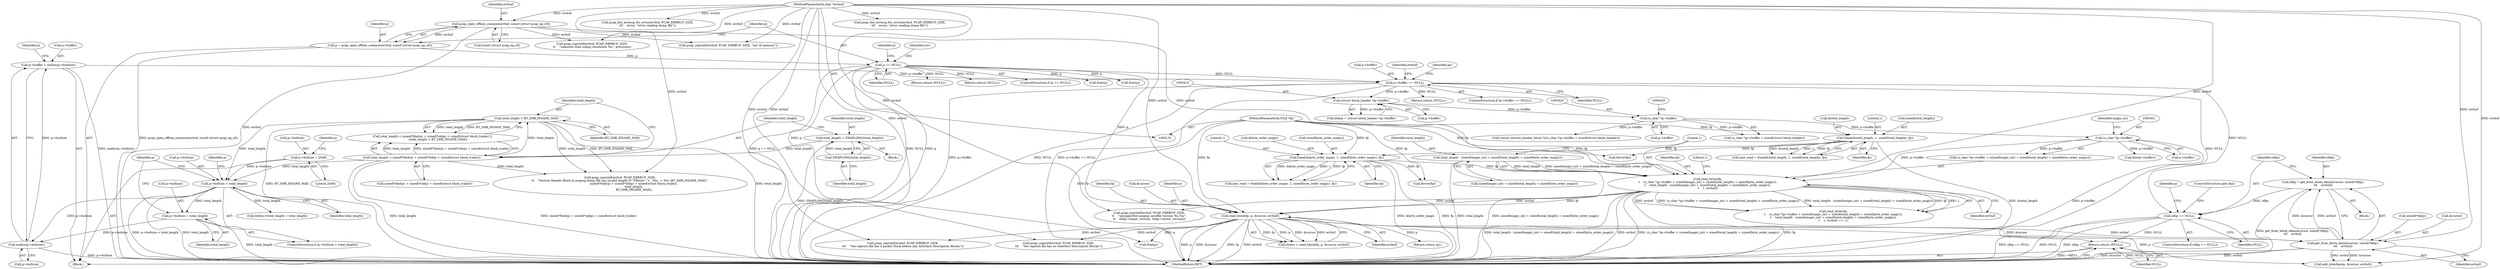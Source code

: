 digraph "0_libpcap_87d6bef033062f969e70fa40c43dfd945d5a20ab@pointer" {
"1000587" [label="(Call,idbp == NULL)"];
"1000577" [label="(Call,idbp = get_from_block_data(&cursor, sizeof(*idbp),\n\t\t\t    errbuf))"];
"1000579" [label="(Call,get_from_block_data(&cursor, sizeof(*idbp),\n\t\t\t    errbuf))"];
"1000549" [label="(Call,read_block(fp, p, &cursor, errbuf))"];
"1000447" [label="(Call,read_bytes(fp,\n\t    (u_char *)p->buffer + (sizeof(magic_int) + sizeof(total_length) + sizeof(byte_order_magic)),\n\t    total_length - (sizeof(magic_int) + sizeof(total_length) + sizeof(byte_order_magic)),\n\t    1, errbuf))"];
"1000205" [label="(Call,fread(&byte_order_magic, 1, sizeof(byte_order_magic), fp))"];
"1000173" [label="(Call,fread(&total_length, 1, sizeof(total_length), fp))"];
"1000134" [label="(MethodParameterIn,FILE *fp)"];
"1000450" [label="(Call,(u_char *)p->buffer)"];
"1000423" [label="(Call,(u_char *)p->buffer)"];
"1000413" [label="(Call,(struct block_header *)p->buffer)"];
"1000388" [label="(Call,p->buffer == NULL)"];
"1000379" [label="(Call,p->buffer = malloc(p->bufsize))"];
"1000383" [label="(Call,malloc(p->bufsize))"];
"1000374" [label="(Call,p->bufsize = total_length)"];
"1000369" [label="(Call,p->bufsize < total_length)"];
"1000363" [label="(Call,p->bufsize = 2048)"];
"1000272" [label="(Call,total_length > BT_SHB_INSANE_MAX)"];
"1000260" [label="(Call,total_length < sizeof(*bhdrp) + sizeof(*shbp) + sizeof(struct block_trailer))"];
"1000254" [label="(Call,total_length = SWAPLONG(total_length))"];
"1000256" [label="(Call,SWAPLONG(total_length))"];
"1000305" [label="(Call,p == NULL)"];
"1000298" [label="(Call,p = pcap_open_offline_common(errbuf, sizeof (struct pcap_ng_sf)))"];
"1000300" [label="(Call,pcap_open_offline_common(errbuf, sizeof (struct pcap_ng_sf)))"];
"1000136" [label="(MethodParameterIn,char *errbuf)"];
"1000463" [label="(Call,total_length - (sizeof(magic_int) + sizeof(total_length) + sizeof(byte_order_magic)))"];
"1000707" [label="(Return,return (NULL);)"];
"1000708" [label="(Identifier,NULL)"];
"1000473" [label="(Literal,1)"];
"1000222" [label="(Call,pcap_fmt_errmsg_for_errno(errbuf, PCAP_ERRBUF_SIZE,\n\t\t\t    errno, \"error reading dump file\"))"];
"1000549" [label="(Call,read_block(fp, p, &cursor, errbuf))"];
"1000273" [label="(Identifier,total_length)"];
"1000364" [label="(Call,p->bufsize)"];
"1000354" [label="(Return,return (NULL);)"];
"1000709" [label="(MethodReturn,RET)"];
"1000373" [label="(Identifier,total_length)"];
"1000425" [label="(Call,p->buffer)"];
"1000381" [label="(Identifier,p)"];
"1000371" [label="(Identifier,p)"];
"1000262" [label="(Call,sizeof(*bhdrp) + sizeof(*shbp) + sizeof(struct block_trailer))"];
"1000205" [label="(Call,fread(&byte_order_magic, 1, sizeof(byte_order_magic), fp))"];
"1000219" [label="(Call,ferror(fp))"];
"1000369" [label="(Call,p->bufsize < total_length)"];
"1000446" [label="(Call,read_bytes(fp,\n\t    (u_char *)p->buffer + (sizeof(magic_int) + sizeof(total_length) + sizeof(byte_order_magic)),\n\t    total_length - (sizeof(magic_int) + sizeof(total_length) + sizeof(byte_order_magic)),\n\t    1, errbuf) == -1)"];
"1000257" [label="(Identifier,total_length)"];
"1000302" [label="(Call,sizeof (struct pcap_ng_sf))"];
"1000585" [label="(Identifier,errbuf)"];
"1000208" [label="(Literal,1)"];
"1000701" [label="(Call,free(p))"];
"1000300" [label="(Call,pcap_open_offline_common(errbuf, sizeof (struct pcap_ng_sf)))"];
"1000134" [label="(MethodParameterIn,FILE *fp)"];
"1000624" [label="(Call,pcap_snprintf(errbuf, PCAP_ERRBUF_SIZE,\n\t\t\t    \"the capture file has a packet block before any Interface Description Blocks\"))"];
"1000587" [label="(Call,idbp == NULL)"];
"1000363" [label="(Call,p->bufsize = 2048)"];
"1000513" [label="(Call,pcap_snprintf(errbuf, PCAP_ERRBUF_SIZE,\n\t\t    \"unsupported pcapng savefile version %u.%u\",\n\t\t    shbp->major_version, shbp->minor_version))"];
"1000560" [label="(Call,pcap_snprintf(errbuf, PCAP_ERRBUF_SIZE,\n\t\t\t    \"the capture file has no Interface Description Blocks\"))"];
"1000311" [label="(Identifier,err)"];
"1000211" [label="(Identifier,fp)"];
"1000435" [label="(Call,bhdrp->total_length = total_length)"];
"1000256" [label="(Call,SWAPLONG(total_length))"];
"1000413" [label="(Call,(struct block_header *)p->buffer)"];
"1000697" [label="(Call,free(p->buffer))"];
"1000304" [label="(ControlStructure,if (p == NULL))"];
"1000374" [label="(Call,p->bufsize = total_length)"];
"1000547" [label="(Call,status = read_block(fp, p, &cursor, errbuf))"];
"1000390" [label="(Identifier,p)"];
"1000368" [label="(ControlStructure,if (p->bufsize < total_length))"];
"1000375" [label="(Call,p->bufsize)"];
"1000448" [label="(Identifier,fp)"];
"1000582" [label="(Call,sizeof(*idbp))"];
"1000457" [label="(Identifier,magic_int)"];
"1000239" [label="(Block,)"];
"1000415" [label="(Call,p->buffer)"];
"1000590" [label="(ControlStructure,goto fail;)"];
"1000579" [label="(Call,get_from_block_data(&cursor, sizeof(*idbp),\n\t\t\t    errbuf))"];
"1000388" [label="(Call,p->buffer == NULL)"];
"1000255" [label="(Identifier,total_length)"];
"1000404" [label="(Return,return (NULL);)"];
"1000450" [label="(Call,(u_char *)p->buffer)"];
"1000343" [label="(Call,pcap_snprintf(errbuf, PCAP_ERRBUF_SIZE,\n\t\t    \"unknown time stamp resolution %u\", precision))"];
"1000380" [label="(Call,p->buffer)"];
"1000348" [label="(Call,free(p))"];
"1000384" [label="(Call,p->bufsize)"];
"1000387" [label="(ControlStructure,if (p->buffer == NULL))"];
"1000465" [label="(Call,sizeof(magic_int) + sizeof(total_length) + sizeof(byte_order_magic))"];
"1000370" [label="(Call,p->bufsize)"];
"1000274" [label="(Identifier,BT_SHB_INSANE_MAX)"];
"1000276" [label="(Call,pcap_snprintf(errbuf, PCAP_ERRBUF_SIZE,\n\t\t    \"Section Header Block in pcapng dump file has invalid length %\" PRIsize \" < _%lu_ < %lu (BT_SHB_INSANE_MAX)\",\n                              sizeof(*bhdrp) + sizeof(*shbp) + sizeof(struct block_trailer),\n                              total_length,\n                              BT_SHB_INSANE_MAX))"];
"1000171" [label="(Call,amt_read = fread(&total_length, 1, sizeof(total_length), fp))"];
"1000395" [label="(Identifier,errbuf)"];
"1000580" [label="(Call,&cursor)"];
"1000554" [label="(Identifier,errbuf)"];
"1000394" [label="(Call,pcap_snprintf(errbuf, PCAP_ERRBUF_SIZE, \"out of memory\"))"];
"1000317" [label="(Identifier,p)"];
"1000177" [label="(Call,sizeof(total_length))"];
"1000463" [label="(Call,total_length - (sizeof(magic_int) + sizeof(total_length) + sizeof(byte_order_magic)))"];
"1000306" [label="(Identifier,p)"];
"1000578" [label="(Identifier,idbp)"];
"1000452" [label="(Call,p->buffer)"];
"1000423" [label="(Call,(u_char *)p->buffer)"];
"1000411" [label="(Call,bhdrp = (struct block_header *)p->buffer)"];
"1000398" [label="(Call,free(p))"];
"1000254" [label="(Call,total_length = SWAPLONG(total_length))"];
"1000190" [label="(Call,pcap_fmt_errmsg_for_errno(errbuf, PCAP_ERRBUF_SIZE,\n\t\t\t    errno, \"error reading dump file\"))"];
"1000614" [label="(Call,add_interface(p, &cursor, errbuf))"];
"1000550" [label="(Identifier,fp)"];
"1000301" [label="(Identifier,errbuf)"];
"1000174" [label="(Call,&total_length)"];
"1000588" [label="(Identifier,idbp)"];
"1000449" [label="(Call,(u_char *)p->buffer + (sizeof(magic_int) + sizeof(total_length) + sizeof(byte_order_magic)))"];
"1000552" [label="(Call,&cursor)"];
"1000138" [label="(Block,)"];
"1000272" [label="(Call,total_length > BT_SHB_INSANE_MAX)"];
"1000261" [label="(Identifier,total_length)"];
"1000379" [label="(Call,p->buffer = malloc(p->bufsize))"];
"1000298" [label="(Call,p = pcap_open_offline_common(errbuf, sizeof (struct pcap_ng_sf)))"];
"1000206" [label="(Call,&byte_order_magic)"];
"1000447" [label="(Call,read_bytes(fp,\n\t    (u_char *)p->buffer + (sizeof(magic_int) + sizeof(total_length) + sizeof(byte_order_magic)),\n\t    total_length - (sizeof(magic_int) + sizeof(total_length) + sizeof(byte_order_magic)),\n\t    1, errbuf))"];
"1000408" [label="(Identifier,ps)"];
"1000176" [label="(Literal,1)"];
"1000299" [label="(Identifier,p)"];
"1000586" [label="(ControlStructure,if (idbp == NULL))"];
"1000203" [label="(Call,amt_read = fread(&byte_order_magic, 1, sizeof(byte_order_magic), fp))"];
"1000577" [label="(Call,idbp = get_from_block_data(&cursor, sizeof(*idbp),\n\t\t\t    errbuf))"];
"1000305" [label="(Call,p == NULL)"];
"1000551" [label="(Identifier,p)"];
"1000474" [label="(Identifier,errbuf)"];
"1000307" [label="(Identifier,NULL)"];
"1000690" [label="(Return,return (p);)"];
"1000464" [label="(Identifier,total_length)"];
"1000313" [label="(Return,return (NULL);)"];
"1000383" [label="(Call,malloc(p->bufsize))"];
"1000209" [label="(Call,sizeof(byte_order_magic))"];
"1000136" [label="(MethodParameterIn,char *errbuf)"];
"1000707" [label="(Return,return (NULL);)"];
"1000575" [label="(Block,)"];
"1000187" [label="(Call,ferror(fp))"];
"1000422" [label="(Call,(u_char *)p->buffer + sizeof(struct block_header))"];
"1000378" [label="(Identifier,total_length)"];
"1000367" [label="(Literal,2048)"];
"1000589" [label="(Identifier,NULL)"];
"1000420" [label="(Call,(struct section_header_block *)((u_char *)p->buffer + sizeof(struct block_header)))"];
"1000173" [label="(Call,fread(&total_length, 1, sizeof(total_length), fp))"];
"1000259" [label="(Call,total_length < sizeof(*bhdrp) + sizeof(*shbp) + sizeof(struct block_trailer) ||\n            (total_length > BT_SHB_INSANE_MAX))"];
"1000476" [label="(Literal,1)"];
"1000593" [label="(Identifier,p)"];
"1000392" [label="(Identifier,NULL)"];
"1000179" [label="(Identifier,fp)"];
"1000260" [label="(Call,total_length < sizeof(*bhdrp) + sizeof(*shbp) + sizeof(struct block_trailer))"];
"1000389" [label="(Call,p->buffer)"];
"1000376" [label="(Identifier,p)"];
"1000587" -> "1000586"  [label="AST: "];
"1000587" -> "1000589"  [label="CFG: "];
"1000588" -> "1000587"  [label="AST: "];
"1000589" -> "1000587"  [label="AST: "];
"1000590" -> "1000587"  [label="CFG: "];
"1000593" -> "1000587"  [label="CFG: "];
"1000587" -> "1000709"  [label="DDG: NULL"];
"1000587" -> "1000709"  [label="DDG: idbp"];
"1000587" -> "1000709"  [label="DDG: idbp == NULL"];
"1000577" -> "1000587"  [label="DDG: idbp"];
"1000388" -> "1000587"  [label="DDG: NULL"];
"1000587" -> "1000707"  [label="DDG: NULL"];
"1000577" -> "1000575"  [label="AST: "];
"1000577" -> "1000579"  [label="CFG: "];
"1000578" -> "1000577"  [label="AST: "];
"1000579" -> "1000577"  [label="AST: "];
"1000588" -> "1000577"  [label="CFG: "];
"1000577" -> "1000709"  [label="DDG: get_from_block_data(&cursor, sizeof(*idbp),\n\t\t\t    errbuf)"];
"1000579" -> "1000577"  [label="DDG: &cursor"];
"1000579" -> "1000577"  [label="DDG: errbuf"];
"1000579" -> "1000585"  [label="CFG: "];
"1000580" -> "1000579"  [label="AST: "];
"1000582" -> "1000579"  [label="AST: "];
"1000585" -> "1000579"  [label="AST: "];
"1000579" -> "1000709"  [label="DDG: &cursor"];
"1000579" -> "1000709"  [label="DDG: errbuf"];
"1000549" -> "1000579"  [label="DDG: &cursor"];
"1000549" -> "1000579"  [label="DDG: errbuf"];
"1000136" -> "1000579"  [label="DDG: errbuf"];
"1000579" -> "1000614"  [label="DDG: &cursor"];
"1000579" -> "1000614"  [label="DDG: errbuf"];
"1000549" -> "1000547"  [label="AST: "];
"1000549" -> "1000554"  [label="CFG: "];
"1000550" -> "1000549"  [label="AST: "];
"1000551" -> "1000549"  [label="AST: "];
"1000552" -> "1000549"  [label="AST: "];
"1000554" -> "1000549"  [label="AST: "];
"1000547" -> "1000549"  [label="CFG: "];
"1000549" -> "1000709"  [label="DDG: fp"];
"1000549" -> "1000709"  [label="DDG: errbuf"];
"1000549" -> "1000709"  [label="DDG: p"];
"1000549" -> "1000709"  [label="DDG: &cursor"];
"1000549" -> "1000547"  [label="DDG: fp"];
"1000549" -> "1000547"  [label="DDG: p"];
"1000549" -> "1000547"  [label="DDG: &cursor"];
"1000549" -> "1000547"  [label="DDG: errbuf"];
"1000447" -> "1000549"  [label="DDG: fp"];
"1000447" -> "1000549"  [label="DDG: errbuf"];
"1000134" -> "1000549"  [label="DDG: fp"];
"1000305" -> "1000549"  [label="DDG: p"];
"1000136" -> "1000549"  [label="DDG: errbuf"];
"1000549" -> "1000560"  [label="DDG: errbuf"];
"1000549" -> "1000614"  [label="DDG: p"];
"1000549" -> "1000624"  [label="DDG: errbuf"];
"1000549" -> "1000690"  [label="DDG: p"];
"1000549" -> "1000701"  [label="DDG: p"];
"1000447" -> "1000446"  [label="AST: "];
"1000447" -> "1000474"  [label="CFG: "];
"1000448" -> "1000447"  [label="AST: "];
"1000449" -> "1000447"  [label="AST: "];
"1000463" -> "1000447"  [label="AST: "];
"1000473" -> "1000447"  [label="AST: "];
"1000474" -> "1000447"  [label="AST: "];
"1000476" -> "1000447"  [label="CFG: "];
"1000447" -> "1000709"  [label="DDG: total_length - (sizeof(magic_int) + sizeof(total_length) + sizeof(byte_order_magic))"];
"1000447" -> "1000709"  [label="DDG: errbuf"];
"1000447" -> "1000709"  [label="DDG: (u_char *)p->buffer + (sizeof(magic_int) + sizeof(total_length) + sizeof(byte_order_magic))"];
"1000447" -> "1000709"  [label="DDG: fp"];
"1000447" -> "1000446"  [label="DDG: errbuf"];
"1000447" -> "1000446"  [label="DDG: (u_char *)p->buffer + (sizeof(magic_int) + sizeof(total_length) + sizeof(byte_order_magic))"];
"1000447" -> "1000446"  [label="DDG: total_length - (sizeof(magic_int) + sizeof(total_length) + sizeof(byte_order_magic))"];
"1000447" -> "1000446"  [label="DDG: fp"];
"1000447" -> "1000446"  [label="DDG: 1"];
"1000205" -> "1000447"  [label="DDG: fp"];
"1000134" -> "1000447"  [label="DDG: fp"];
"1000450" -> "1000447"  [label="DDG: p->buffer"];
"1000463" -> "1000447"  [label="DDG: total_length"];
"1000463" -> "1000447"  [label="DDG: sizeof(magic_int) + sizeof(total_length) + sizeof(byte_order_magic)"];
"1000300" -> "1000447"  [label="DDG: errbuf"];
"1000136" -> "1000447"  [label="DDG: errbuf"];
"1000447" -> "1000513"  [label="DDG: errbuf"];
"1000205" -> "1000203"  [label="AST: "];
"1000205" -> "1000211"  [label="CFG: "];
"1000206" -> "1000205"  [label="AST: "];
"1000208" -> "1000205"  [label="AST: "];
"1000209" -> "1000205"  [label="AST: "];
"1000211" -> "1000205"  [label="AST: "];
"1000203" -> "1000205"  [label="CFG: "];
"1000205" -> "1000709"  [label="DDG: &byte_order_magic"];
"1000205" -> "1000709"  [label="DDG: fp"];
"1000205" -> "1000203"  [label="DDG: &byte_order_magic"];
"1000205" -> "1000203"  [label="DDG: 1"];
"1000205" -> "1000203"  [label="DDG: fp"];
"1000173" -> "1000205"  [label="DDG: fp"];
"1000134" -> "1000205"  [label="DDG: fp"];
"1000205" -> "1000219"  [label="DDG: fp"];
"1000173" -> "1000171"  [label="AST: "];
"1000173" -> "1000179"  [label="CFG: "];
"1000174" -> "1000173"  [label="AST: "];
"1000176" -> "1000173"  [label="AST: "];
"1000177" -> "1000173"  [label="AST: "];
"1000179" -> "1000173"  [label="AST: "];
"1000171" -> "1000173"  [label="CFG: "];
"1000173" -> "1000709"  [label="DDG: &total_length"];
"1000173" -> "1000171"  [label="DDG: &total_length"];
"1000173" -> "1000171"  [label="DDG: 1"];
"1000173" -> "1000171"  [label="DDG: fp"];
"1000134" -> "1000173"  [label="DDG: fp"];
"1000173" -> "1000187"  [label="DDG: fp"];
"1000134" -> "1000132"  [label="AST: "];
"1000134" -> "1000709"  [label="DDG: fp"];
"1000134" -> "1000187"  [label="DDG: fp"];
"1000134" -> "1000219"  [label="DDG: fp"];
"1000450" -> "1000449"  [label="AST: "];
"1000450" -> "1000452"  [label="CFG: "];
"1000451" -> "1000450"  [label="AST: "];
"1000452" -> "1000450"  [label="AST: "];
"1000457" -> "1000450"  [label="CFG: "];
"1000450" -> "1000709"  [label="DDG: p->buffer"];
"1000450" -> "1000449"  [label="DDG: p->buffer"];
"1000423" -> "1000450"  [label="DDG: p->buffer"];
"1000450" -> "1000697"  [label="DDG: p->buffer"];
"1000423" -> "1000422"  [label="AST: "];
"1000423" -> "1000425"  [label="CFG: "];
"1000424" -> "1000423"  [label="AST: "];
"1000425" -> "1000423"  [label="AST: "];
"1000429" -> "1000423"  [label="CFG: "];
"1000423" -> "1000420"  [label="DDG: p->buffer"];
"1000423" -> "1000422"  [label="DDG: p->buffer"];
"1000413" -> "1000423"  [label="DDG: p->buffer"];
"1000413" -> "1000411"  [label="AST: "];
"1000413" -> "1000415"  [label="CFG: "];
"1000414" -> "1000413"  [label="AST: "];
"1000415" -> "1000413"  [label="AST: "];
"1000411" -> "1000413"  [label="CFG: "];
"1000413" -> "1000411"  [label="DDG: p->buffer"];
"1000388" -> "1000413"  [label="DDG: p->buffer"];
"1000388" -> "1000387"  [label="AST: "];
"1000388" -> "1000392"  [label="CFG: "];
"1000389" -> "1000388"  [label="AST: "];
"1000392" -> "1000388"  [label="AST: "];
"1000395" -> "1000388"  [label="CFG: "];
"1000408" -> "1000388"  [label="CFG: "];
"1000388" -> "1000709"  [label="DDG: p->buffer"];
"1000388" -> "1000709"  [label="DDG: NULL"];
"1000388" -> "1000709"  [label="DDG: p->buffer == NULL"];
"1000379" -> "1000388"  [label="DDG: p->buffer"];
"1000305" -> "1000388"  [label="DDG: NULL"];
"1000388" -> "1000404"  [label="DDG: NULL"];
"1000388" -> "1000707"  [label="DDG: NULL"];
"1000379" -> "1000138"  [label="AST: "];
"1000379" -> "1000383"  [label="CFG: "];
"1000380" -> "1000379"  [label="AST: "];
"1000383" -> "1000379"  [label="AST: "];
"1000390" -> "1000379"  [label="CFG: "];
"1000379" -> "1000709"  [label="DDG: malloc(p->bufsize)"];
"1000383" -> "1000379"  [label="DDG: p->bufsize"];
"1000383" -> "1000384"  [label="CFG: "];
"1000384" -> "1000383"  [label="AST: "];
"1000383" -> "1000709"  [label="DDG: p->bufsize"];
"1000374" -> "1000383"  [label="DDG: p->bufsize"];
"1000369" -> "1000383"  [label="DDG: p->bufsize"];
"1000374" -> "1000368"  [label="AST: "];
"1000374" -> "1000378"  [label="CFG: "];
"1000375" -> "1000374"  [label="AST: "];
"1000378" -> "1000374"  [label="AST: "];
"1000381" -> "1000374"  [label="CFG: "];
"1000374" -> "1000709"  [label="DDG: total_length"];
"1000369" -> "1000374"  [label="DDG: total_length"];
"1000369" -> "1000368"  [label="AST: "];
"1000369" -> "1000373"  [label="CFG: "];
"1000370" -> "1000369"  [label="AST: "];
"1000373" -> "1000369"  [label="AST: "];
"1000376" -> "1000369"  [label="CFG: "];
"1000381" -> "1000369"  [label="CFG: "];
"1000369" -> "1000709"  [label="DDG: p->bufsize < total_length"];
"1000369" -> "1000709"  [label="DDG: total_length"];
"1000363" -> "1000369"  [label="DDG: p->bufsize"];
"1000272" -> "1000369"  [label="DDG: total_length"];
"1000260" -> "1000369"  [label="DDG: total_length"];
"1000369" -> "1000435"  [label="DDG: total_length"];
"1000363" -> "1000138"  [label="AST: "];
"1000363" -> "1000367"  [label="CFG: "];
"1000364" -> "1000363"  [label="AST: "];
"1000367" -> "1000363"  [label="AST: "];
"1000371" -> "1000363"  [label="CFG: "];
"1000272" -> "1000259"  [label="AST: "];
"1000272" -> "1000274"  [label="CFG: "];
"1000273" -> "1000272"  [label="AST: "];
"1000274" -> "1000272"  [label="AST: "];
"1000259" -> "1000272"  [label="CFG: "];
"1000272" -> "1000709"  [label="DDG: BT_SHB_INSANE_MAX"];
"1000272" -> "1000709"  [label="DDG: total_length"];
"1000272" -> "1000259"  [label="DDG: total_length"];
"1000272" -> "1000259"  [label="DDG: BT_SHB_INSANE_MAX"];
"1000260" -> "1000272"  [label="DDG: total_length"];
"1000272" -> "1000276"  [label="DDG: total_length"];
"1000272" -> "1000276"  [label="DDG: BT_SHB_INSANE_MAX"];
"1000260" -> "1000259"  [label="AST: "];
"1000260" -> "1000262"  [label="CFG: "];
"1000261" -> "1000260"  [label="AST: "];
"1000262" -> "1000260"  [label="AST: "];
"1000273" -> "1000260"  [label="CFG: "];
"1000259" -> "1000260"  [label="CFG: "];
"1000260" -> "1000709"  [label="DDG: sizeof(*bhdrp) + sizeof(*shbp) + sizeof(struct block_trailer)"];
"1000260" -> "1000709"  [label="DDG: total_length"];
"1000260" -> "1000259"  [label="DDG: total_length"];
"1000260" -> "1000259"  [label="DDG: sizeof(*bhdrp) + sizeof(*shbp) + sizeof(struct block_trailer)"];
"1000254" -> "1000260"  [label="DDG: total_length"];
"1000260" -> "1000276"  [label="DDG: total_length"];
"1000254" -> "1000239"  [label="AST: "];
"1000254" -> "1000256"  [label="CFG: "];
"1000255" -> "1000254"  [label="AST: "];
"1000256" -> "1000254"  [label="AST: "];
"1000261" -> "1000254"  [label="CFG: "];
"1000254" -> "1000709"  [label="DDG: SWAPLONG(total_length)"];
"1000256" -> "1000254"  [label="DDG: total_length"];
"1000256" -> "1000257"  [label="CFG: "];
"1000257" -> "1000256"  [label="AST: "];
"1000305" -> "1000304"  [label="AST: "];
"1000305" -> "1000307"  [label="CFG: "];
"1000306" -> "1000305"  [label="AST: "];
"1000307" -> "1000305"  [label="AST: "];
"1000311" -> "1000305"  [label="CFG: "];
"1000317" -> "1000305"  [label="CFG: "];
"1000305" -> "1000709"  [label="DDG: p == NULL"];
"1000305" -> "1000709"  [label="DDG: NULL"];
"1000305" -> "1000709"  [label="DDG: p"];
"1000298" -> "1000305"  [label="DDG: p"];
"1000305" -> "1000313"  [label="DDG: NULL"];
"1000305" -> "1000348"  [label="DDG: p"];
"1000305" -> "1000354"  [label="DDG: NULL"];
"1000305" -> "1000398"  [label="DDG: p"];
"1000305" -> "1000701"  [label="DDG: p"];
"1000298" -> "1000138"  [label="AST: "];
"1000298" -> "1000300"  [label="CFG: "];
"1000299" -> "1000298"  [label="AST: "];
"1000300" -> "1000298"  [label="AST: "];
"1000306" -> "1000298"  [label="CFG: "];
"1000298" -> "1000709"  [label="DDG: pcap_open_offline_common(errbuf, sizeof (struct pcap_ng_sf))"];
"1000300" -> "1000298"  [label="DDG: errbuf"];
"1000300" -> "1000302"  [label="CFG: "];
"1000301" -> "1000300"  [label="AST: "];
"1000302" -> "1000300"  [label="AST: "];
"1000300" -> "1000709"  [label="DDG: errbuf"];
"1000136" -> "1000300"  [label="DDG: errbuf"];
"1000300" -> "1000343"  [label="DDG: errbuf"];
"1000300" -> "1000394"  [label="DDG: errbuf"];
"1000136" -> "1000132"  [label="AST: "];
"1000136" -> "1000709"  [label="DDG: errbuf"];
"1000136" -> "1000190"  [label="DDG: errbuf"];
"1000136" -> "1000222"  [label="DDG: errbuf"];
"1000136" -> "1000276"  [label="DDG: errbuf"];
"1000136" -> "1000343"  [label="DDG: errbuf"];
"1000136" -> "1000394"  [label="DDG: errbuf"];
"1000136" -> "1000513"  [label="DDG: errbuf"];
"1000136" -> "1000560"  [label="DDG: errbuf"];
"1000136" -> "1000614"  [label="DDG: errbuf"];
"1000136" -> "1000624"  [label="DDG: errbuf"];
"1000463" -> "1000465"  [label="CFG: "];
"1000464" -> "1000463"  [label="AST: "];
"1000465" -> "1000463"  [label="AST: "];
"1000473" -> "1000463"  [label="CFG: "];
"1000463" -> "1000709"  [label="DDG: sizeof(magic_int) + sizeof(total_length) + sizeof(byte_order_magic)"];
"1000463" -> "1000709"  [label="DDG: total_length"];
"1000707" -> "1000138"  [label="AST: "];
"1000707" -> "1000708"  [label="CFG: "];
"1000708" -> "1000707"  [label="AST: "];
"1000709" -> "1000707"  [label="CFG: "];
"1000707" -> "1000709"  [label="DDG: <RET>"];
"1000708" -> "1000707"  [label="DDG: NULL"];
}
